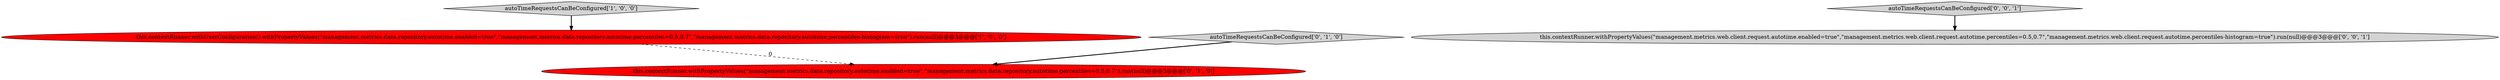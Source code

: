 digraph {
3 [style = filled, label = "this.contextRunner.withPropertyValues(\"management.metrics.data.repository.autotime.enabled=true\",\"management.metrics.data.repository.autotime.percentiles=0.5,0.7\").run(null)@@@3@@@['0', '1', '0']", fillcolor = red, shape = ellipse image = "AAA1AAABBB2BBB"];
0 [style = filled, label = "this.contextRunner.withUserConfiguration().withPropertyValues(\"management.metrics.data.repository.autotime.enabled=true\",\"management.metrics.data.repository.autotime.percentiles=0.5,0.7\",\"management.metrics.data.repository.autotime.percentiles-histogram=true\").run(null)@@@3@@@['1', '0', '0']", fillcolor = red, shape = ellipse image = "AAA1AAABBB1BBB"];
5 [style = filled, label = "this.contextRunner.withPropertyValues(\"management.metrics.web.client.request.autotime.enabled=true\",\"management.metrics.web.client.request.autotime.percentiles=0.5,0.7\",\"management.metrics.web.client.request.autotime.percentiles-histogram=true\").run(null)@@@3@@@['0', '0', '1']", fillcolor = lightgray, shape = ellipse image = "AAA0AAABBB3BBB"];
1 [style = filled, label = "autoTimeRequestsCanBeConfigured['1', '0', '0']", fillcolor = lightgray, shape = diamond image = "AAA0AAABBB1BBB"];
4 [style = filled, label = "autoTimeRequestsCanBeConfigured['0', '0', '1']", fillcolor = lightgray, shape = diamond image = "AAA0AAABBB3BBB"];
2 [style = filled, label = "autoTimeRequestsCanBeConfigured['0', '1', '0']", fillcolor = lightgray, shape = diamond image = "AAA0AAABBB2BBB"];
2->3 [style = bold, label=""];
1->0 [style = bold, label=""];
4->5 [style = bold, label=""];
0->3 [style = dashed, label="0"];
}
